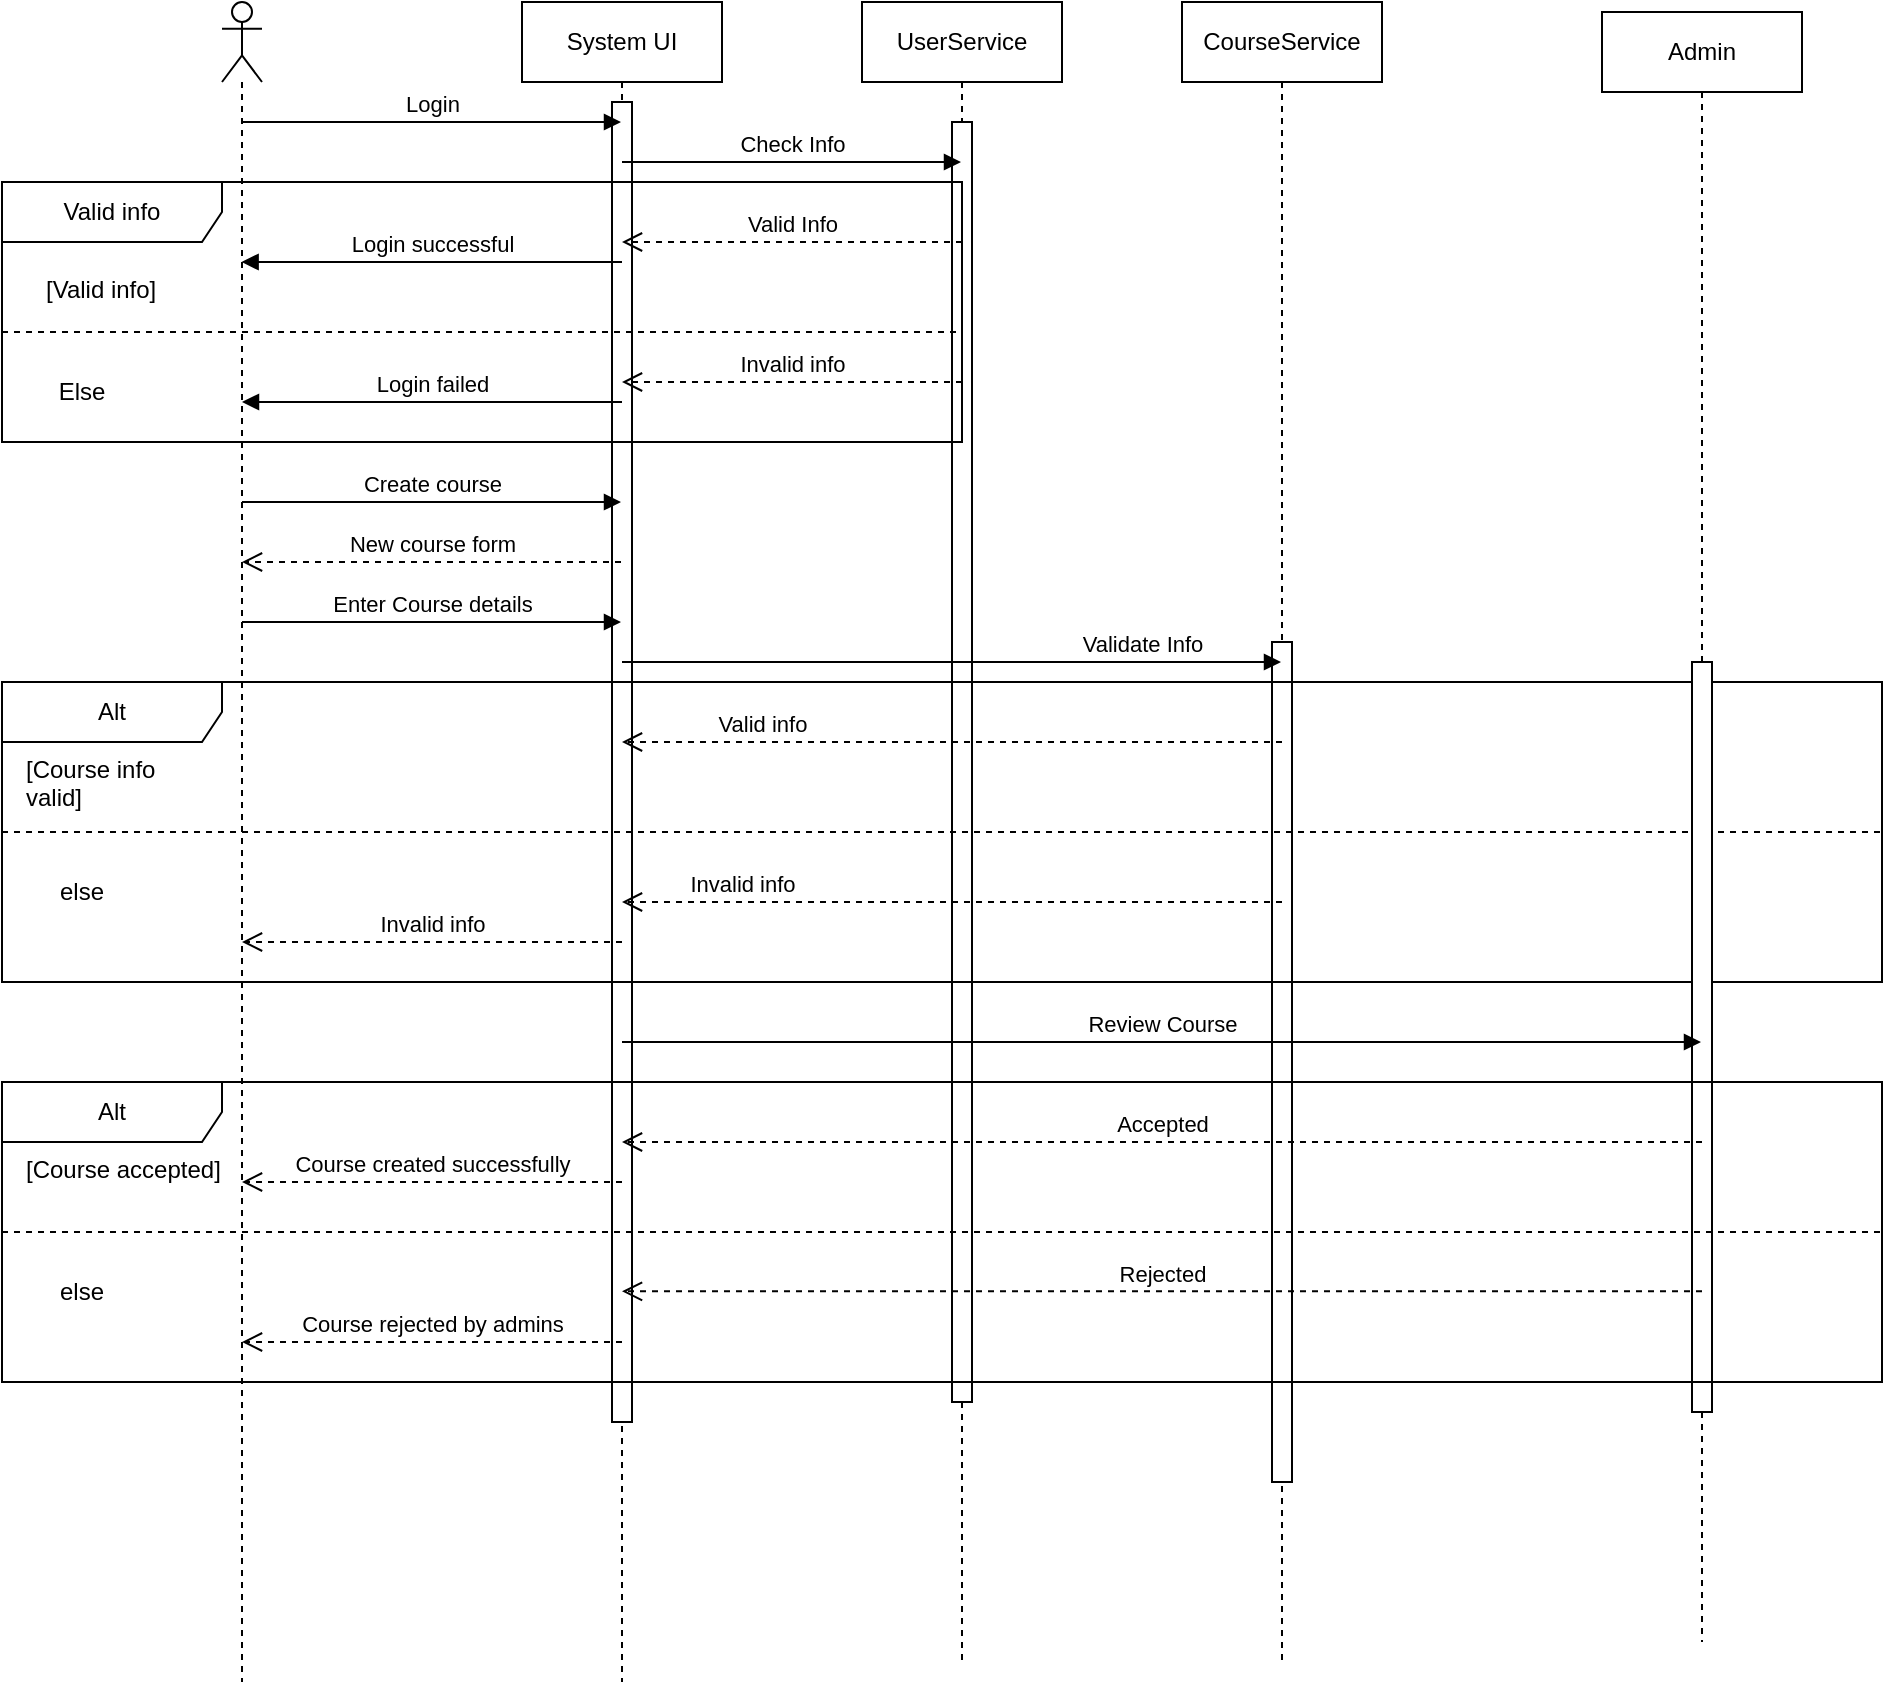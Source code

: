 <mxfile version="28.2.8">
  <diagram name="Page-1" id="6KJ66UY3NA9OmT6Xt2s8">
    <mxGraphModel dx="2275" dy="770" grid="1" gridSize="10" guides="1" tooltips="1" connect="1" arrows="1" fold="1" page="1" pageScale="1" pageWidth="850" pageHeight="1100" math="0" shadow="0">
      <root>
        <mxCell id="0" />
        <mxCell id="1" parent="0" />
        <mxCell id="8Ei6mOYsOuD4LemFwgRg-12" value="UserService" style="shape=umlLifeline;perimeter=lifelinePerimeter;whiteSpace=wrap;html=1;container=1;dropTarget=0;collapsible=0;recursiveResize=0;outlineConnect=0;portConstraint=eastwest;newEdgeStyle={&quot;curved&quot;:0,&quot;rounded&quot;:0};" vertex="1" parent="1">
          <mxGeometry x="390" y="280" width="100" height="830" as="geometry" />
        </mxCell>
        <mxCell id="8Ei6mOYsOuD4LemFwgRg-73" value="" style="html=1;points=[[0,0,0,0,5],[0,1,0,0,-5],[1,0,0,0,5],[1,1,0,0,-5]];perimeter=orthogonalPerimeter;outlineConnect=0;targetShapes=umlLifeline;portConstraint=eastwest;newEdgeStyle={&quot;curved&quot;:0,&quot;rounded&quot;:0};" vertex="1" parent="8Ei6mOYsOuD4LemFwgRg-12">
          <mxGeometry x="45" y="60" width="10" height="640" as="geometry" />
        </mxCell>
        <mxCell id="8Ei6mOYsOuD4LemFwgRg-13" value="System UI" style="shape=umlLifeline;perimeter=lifelinePerimeter;whiteSpace=wrap;html=1;container=1;dropTarget=0;collapsible=0;recursiveResize=0;outlineConnect=0;portConstraint=eastwest;newEdgeStyle={&quot;curved&quot;:0,&quot;rounded&quot;:0};" vertex="1" parent="1">
          <mxGeometry x="220" y="280" width="100" height="840" as="geometry" />
        </mxCell>
        <mxCell id="8Ei6mOYsOuD4LemFwgRg-75" value="" style="html=1;points=[[0,0,0,0,5],[0,1,0,0,-5],[1,0,0,0,5],[1,1,0,0,-5]];perimeter=orthogonalPerimeter;outlineConnect=0;targetShapes=umlLifeline;portConstraint=eastwest;newEdgeStyle={&quot;curved&quot;:0,&quot;rounded&quot;:0};" vertex="1" parent="8Ei6mOYsOuD4LemFwgRg-13">
          <mxGeometry x="45" y="50" width="10" height="660" as="geometry" />
        </mxCell>
        <mxCell id="8Ei6mOYsOuD4LemFwgRg-14" value="CourseService" style="shape=umlLifeline;perimeter=lifelinePerimeter;whiteSpace=wrap;html=1;container=1;dropTarget=0;collapsible=0;recursiveResize=0;outlineConnect=0;portConstraint=eastwest;newEdgeStyle={&quot;curved&quot;:0,&quot;rounded&quot;:0};" vertex="1" parent="1">
          <mxGeometry x="550" y="280" width="100" height="830" as="geometry" />
        </mxCell>
        <mxCell id="8Ei6mOYsOuD4LemFwgRg-77" value="" style="html=1;points=[[0,0,0,0,5],[0,1,0,0,-5],[1,0,0,0,5],[1,1,0,0,-5]];perimeter=orthogonalPerimeter;outlineConnect=0;targetShapes=umlLifeline;portConstraint=eastwest;newEdgeStyle={&quot;curved&quot;:0,&quot;rounded&quot;:0};" vertex="1" parent="8Ei6mOYsOuD4LemFwgRg-14">
          <mxGeometry x="45" y="320" width="10" height="420" as="geometry" />
        </mxCell>
        <mxCell id="8Ei6mOYsOuD4LemFwgRg-21" value="" style="shape=umlLifeline;perimeter=lifelinePerimeter;whiteSpace=wrap;html=1;container=1;dropTarget=0;collapsible=0;recursiveResize=0;outlineConnect=0;portConstraint=eastwest;newEdgeStyle={&quot;curved&quot;:0,&quot;rounded&quot;:0};participant=umlActor;" vertex="1" parent="1">
          <mxGeometry x="70" y="280" width="20" height="840" as="geometry" />
        </mxCell>
        <mxCell id="8Ei6mOYsOuD4LemFwgRg-31" value="Login" style="html=1;verticalAlign=bottom;endArrow=block;curved=0;rounded=0;" edge="1" parent="1">
          <mxGeometry width="80" relative="1" as="geometry">
            <mxPoint x="80" y="340" as="sourcePoint" />
            <mxPoint x="269.5" y="340" as="targetPoint" />
          </mxGeometry>
        </mxCell>
        <mxCell id="8Ei6mOYsOuD4LemFwgRg-32" value="Check Info" style="html=1;verticalAlign=bottom;endArrow=block;curved=0;rounded=0;" edge="1" parent="1" target="8Ei6mOYsOuD4LemFwgRg-12">
          <mxGeometry width="80" relative="1" as="geometry">
            <mxPoint x="270" y="360" as="sourcePoint" />
            <mxPoint x="350" y="360" as="targetPoint" />
          </mxGeometry>
        </mxCell>
        <mxCell id="8Ei6mOYsOuD4LemFwgRg-33" value="Valid Info" style="html=1;verticalAlign=bottom;endArrow=open;dashed=1;endSize=8;curved=0;rounded=0;" edge="1" parent="1" target="8Ei6mOYsOuD4LemFwgRg-13">
          <mxGeometry relative="1" as="geometry">
            <mxPoint x="440" y="400" as="sourcePoint" />
            <mxPoint x="360" y="400" as="targetPoint" />
          </mxGeometry>
        </mxCell>
        <mxCell id="8Ei6mOYsOuD4LemFwgRg-34" value="Login successful" style="html=1;verticalAlign=bottom;endArrow=block;curved=0;rounded=0;" edge="1" parent="1">
          <mxGeometry width="80" relative="1" as="geometry">
            <mxPoint x="270" y="410" as="sourcePoint" />
            <mxPoint x="79.81" y="410" as="targetPoint" />
          </mxGeometry>
        </mxCell>
        <mxCell id="8Ei6mOYsOuD4LemFwgRg-35" value="Valid info" style="shape=umlFrame;whiteSpace=wrap;html=1;pointerEvents=0;recursiveResize=0;container=1;collapsible=0;width=110;height=30;" vertex="1" parent="1">
          <mxGeometry x="-40" y="370" width="480" height="130" as="geometry" />
        </mxCell>
        <mxCell id="8Ei6mOYsOuD4LemFwgRg-36" value="[Valid info]" style="text;html=1;" vertex="1" parent="8Ei6mOYsOuD4LemFwgRg-35">
          <mxGeometry width="100" height="20" relative="1" as="geometry">
            <mxPoint x="20" y="40" as="offset" />
          </mxGeometry>
        </mxCell>
        <mxCell id="8Ei6mOYsOuD4LemFwgRg-37" value="" style="line;strokeWidth=1;dashed=1;labelPosition=center;verticalLabelPosition=bottom;align=left;verticalAlign=top;spacingLeft=20;spacingTop=15;html=1;whiteSpace=wrap;" vertex="1" parent="8Ei6mOYsOuD4LemFwgRg-35">
          <mxGeometry y="70" width="480" height="10" as="geometry" />
        </mxCell>
        <mxCell id="8Ei6mOYsOuD4LemFwgRg-39" value="Else" style="text;html=1;whiteSpace=wrap;strokeColor=none;fillColor=none;align=center;verticalAlign=middle;rounded=0;" vertex="1" parent="8Ei6mOYsOuD4LemFwgRg-35">
          <mxGeometry x="10" y="90" width="60" height="30" as="geometry" />
        </mxCell>
        <mxCell id="8Ei6mOYsOuD4LemFwgRg-40" value="Invalid info" style="html=1;verticalAlign=bottom;endArrow=open;dashed=1;endSize=8;curved=0;rounded=0;" edge="1" parent="8Ei6mOYsOuD4LemFwgRg-35" target="8Ei6mOYsOuD4LemFwgRg-13">
          <mxGeometry relative="1" as="geometry">
            <mxPoint x="480" y="100" as="sourcePoint" />
            <mxPoint x="400" y="100" as="targetPoint" />
          </mxGeometry>
        </mxCell>
        <mxCell id="8Ei6mOYsOuD4LemFwgRg-41" value="Login failed" style="html=1;verticalAlign=bottom;endArrow=block;curved=0;rounded=0;" edge="1" parent="8Ei6mOYsOuD4LemFwgRg-35" target="8Ei6mOYsOuD4LemFwgRg-21">
          <mxGeometry width="80" relative="1" as="geometry">
            <mxPoint x="310" y="110" as="sourcePoint" />
            <mxPoint x="390" y="110" as="targetPoint" />
          </mxGeometry>
        </mxCell>
        <mxCell id="8Ei6mOYsOuD4LemFwgRg-42" value="Create course" style="html=1;verticalAlign=bottom;endArrow=block;curved=0;rounded=0;" edge="1" parent="1" target="8Ei6mOYsOuD4LemFwgRg-13">
          <mxGeometry width="80" relative="1" as="geometry">
            <mxPoint x="80" y="530" as="sourcePoint" />
            <mxPoint x="160" y="530" as="targetPoint" />
          </mxGeometry>
        </mxCell>
        <mxCell id="8Ei6mOYsOuD4LemFwgRg-43" value="New course form" style="html=1;verticalAlign=bottom;endArrow=open;dashed=1;endSize=8;curved=0;rounded=0;" edge="1" parent="1">
          <mxGeometry relative="1" as="geometry">
            <mxPoint x="269.5" y="560" as="sourcePoint" />
            <mxPoint x="80.0" y="560" as="targetPoint" />
          </mxGeometry>
        </mxCell>
        <mxCell id="8Ei6mOYsOuD4LemFwgRg-44" value="Enter Course details" style="html=1;verticalAlign=bottom;endArrow=block;curved=0;rounded=0;" edge="1" parent="1" target="8Ei6mOYsOuD4LemFwgRg-13">
          <mxGeometry width="80" relative="1" as="geometry">
            <mxPoint x="80" y="590" as="sourcePoint" />
            <mxPoint x="160" y="590" as="targetPoint" />
          </mxGeometry>
        </mxCell>
        <mxCell id="8Ei6mOYsOuD4LemFwgRg-45" value="Validate Info" style="html=1;verticalAlign=bottom;endArrow=block;curved=0;rounded=0;" edge="1" parent="1" target="8Ei6mOYsOuD4LemFwgRg-14">
          <mxGeometry x="0.578" width="80" relative="1" as="geometry">
            <mxPoint x="270" y="610" as="sourcePoint" />
            <mxPoint x="350" y="610" as="targetPoint" />
            <mxPoint as="offset" />
          </mxGeometry>
        </mxCell>
        <mxCell id="8Ei6mOYsOuD4LemFwgRg-50" value="Alt" style="shape=umlFrame;whiteSpace=wrap;html=1;pointerEvents=0;recursiveResize=0;container=1;collapsible=0;width=110;height=30;" vertex="1" parent="1">
          <mxGeometry x="-40" y="620" width="940" height="150" as="geometry" />
        </mxCell>
        <mxCell id="8Ei6mOYsOuD4LemFwgRg-51" value="[Course info&amp;nbsp;&lt;div&gt;valid]&lt;/div&gt;" style="text;html=1;" vertex="1" parent="8Ei6mOYsOuD4LemFwgRg-50">
          <mxGeometry width="100" height="20" relative="1" as="geometry">
            <mxPoint x="10" y="30" as="offset" />
          </mxGeometry>
        </mxCell>
        <mxCell id="8Ei6mOYsOuD4LemFwgRg-52" value="" style="line;strokeWidth=1;dashed=1;labelPosition=center;verticalLabelPosition=bottom;align=left;verticalAlign=top;spacingLeft=20;spacingTop=15;html=1;whiteSpace=wrap;" vertex="1" parent="8Ei6mOYsOuD4LemFwgRg-50">
          <mxGeometry y="70" width="940" height="10" as="geometry" />
        </mxCell>
        <mxCell id="8Ei6mOYsOuD4LemFwgRg-53" value="else" style="text;html=1;whiteSpace=wrap;strokeColor=none;fillColor=none;align=center;verticalAlign=middle;rounded=0;" vertex="1" parent="8Ei6mOYsOuD4LemFwgRg-50">
          <mxGeometry x="10" y="90" width="60" height="30" as="geometry" />
        </mxCell>
        <mxCell id="8Ei6mOYsOuD4LemFwgRg-56" value="Invalid info" style="html=1;verticalAlign=bottom;endArrow=open;dashed=1;endSize=8;curved=0;rounded=0;" edge="1" parent="8Ei6mOYsOuD4LemFwgRg-50" target="8Ei6mOYsOuD4LemFwgRg-13">
          <mxGeometry x="0.635" relative="1" as="geometry">
            <mxPoint x="640" y="110" as="sourcePoint" />
            <mxPoint x="560" y="110" as="targetPoint" />
            <mxPoint as="offset" />
          </mxGeometry>
        </mxCell>
        <mxCell id="8Ei6mOYsOuD4LemFwgRg-57" value="Invalid info" style="html=1;verticalAlign=bottom;endArrow=open;dashed=1;endSize=8;curved=0;rounded=0;" edge="1" parent="8Ei6mOYsOuD4LemFwgRg-50" target="8Ei6mOYsOuD4LemFwgRg-21">
          <mxGeometry relative="1" as="geometry">
            <mxPoint x="310" y="130" as="sourcePoint" />
            <mxPoint x="230" y="130" as="targetPoint" />
          </mxGeometry>
        </mxCell>
        <mxCell id="8Ei6mOYsOuD4LemFwgRg-59" value="Valid info" style="html=1;verticalAlign=bottom;endArrow=open;dashed=1;endSize=8;curved=0;rounded=0;" edge="1" parent="8Ei6mOYsOuD4LemFwgRg-50" target="8Ei6mOYsOuD4LemFwgRg-13">
          <mxGeometry x="0.575" relative="1" as="geometry">
            <mxPoint x="640" y="30" as="sourcePoint" />
            <mxPoint x="560" y="30" as="targetPoint" />
            <mxPoint as="offset" />
          </mxGeometry>
        </mxCell>
        <mxCell id="8Ei6mOYsOuD4LemFwgRg-54" value="Admin" style="shape=umlLifeline;perimeter=lifelinePerimeter;whiteSpace=wrap;html=1;container=1;dropTarget=0;collapsible=0;recursiveResize=0;outlineConnect=0;portConstraint=eastwest;newEdgeStyle={&quot;curved&quot;:0,&quot;rounded&quot;:0};" vertex="1" parent="1">
          <mxGeometry x="760" y="285" width="100" height="815" as="geometry" />
        </mxCell>
        <mxCell id="8Ei6mOYsOuD4LemFwgRg-70" value="" style="html=1;points=[[0,0,0,0,5],[0,1,0,0,-5],[1,0,0,0,5],[1,1,0,0,-5]];perimeter=orthogonalPerimeter;outlineConnect=0;targetShapes=umlLifeline;portConstraint=eastwest;newEdgeStyle={&quot;curved&quot;:0,&quot;rounded&quot;:0};" vertex="1" parent="8Ei6mOYsOuD4LemFwgRg-54">
          <mxGeometry x="45" y="325" width="10" height="375" as="geometry" />
        </mxCell>
        <mxCell id="8Ei6mOYsOuD4LemFwgRg-58" value="Accepted" style="html=1;verticalAlign=bottom;endArrow=open;dashed=1;endSize=8;curved=0;rounded=0;" edge="1" parent="1" target="8Ei6mOYsOuD4LemFwgRg-13">
          <mxGeometry relative="1" as="geometry">
            <mxPoint x="810" y="850" as="sourcePoint" />
            <mxPoint x="599.81" y="850" as="targetPoint" />
          </mxGeometry>
        </mxCell>
        <mxCell id="8Ei6mOYsOuD4LemFwgRg-55" value="Review Course" style="html=1;verticalAlign=bottom;endArrow=block;curved=0;rounded=0;" edge="1" parent="1" source="8Ei6mOYsOuD4LemFwgRg-13">
          <mxGeometry width="80" relative="1" as="geometry">
            <mxPoint x="600" y="800" as="sourcePoint" />
            <mxPoint x="809.5" y="800" as="targetPoint" />
            <Array as="points">
              <mxPoint x="710" y="800" />
            </Array>
          </mxGeometry>
        </mxCell>
        <mxCell id="8Ei6mOYsOuD4LemFwgRg-60" value="Alt" style="shape=umlFrame;whiteSpace=wrap;html=1;pointerEvents=0;recursiveResize=0;container=1;collapsible=0;width=110;height=30;" vertex="1" parent="1">
          <mxGeometry x="-40" y="820" width="940" height="150" as="geometry" />
        </mxCell>
        <mxCell id="8Ei6mOYsOuD4LemFwgRg-61" value="[Course accepted&lt;span style=&quot;background-color: transparent; color: light-dark(rgb(0, 0, 0), rgb(255, 255, 255));&quot;&gt;]&lt;/span&gt;" style="text;html=1;" vertex="1" parent="8Ei6mOYsOuD4LemFwgRg-60">
          <mxGeometry width="100" height="20" relative="1" as="geometry">
            <mxPoint x="10" y="30" as="offset" />
          </mxGeometry>
        </mxCell>
        <mxCell id="8Ei6mOYsOuD4LemFwgRg-62" value="" style="line;strokeWidth=1;dashed=1;labelPosition=center;verticalLabelPosition=bottom;align=left;verticalAlign=top;spacingLeft=20;spacingTop=15;html=1;whiteSpace=wrap;" vertex="1" parent="8Ei6mOYsOuD4LemFwgRg-60">
          <mxGeometry y="70" width="940" height="10" as="geometry" />
        </mxCell>
        <mxCell id="8Ei6mOYsOuD4LemFwgRg-63" value="else" style="text;html=1;whiteSpace=wrap;strokeColor=none;fillColor=none;align=center;verticalAlign=middle;rounded=0;" vertex="1" parent="8Ei6mOYsOuD4LemFwgRg-60">
          <mxGeometry x="10" y="90" width="60" height="30" as="geometry" />
        </mxCell>
        <mxCell id="8Ei6mOYsOuD4LemFwgRg-67" value="Rejected" style="html=1;verticalAlign=bottom;endArrow=open;dashed=1;endSize=8;curved=0;rounded=0;" edge="1" parent="8Ei6mOYsOuD4LemFwgRg-60">
          <mxGeometry relative="1" as="geometry">
            <mxPoint x="850" y="104.66" as="sourcePoint" />
            <mxPoint x="310" y="104.66" as="targetPoint" />
          </mxGeometry>
        </mxCell>
        <mxCell id="8Ei6mOYsOuD4LemFwgRg-68" value="Course rejected by admins" style="html=1;verticalAlign=bottom;endArrow=open;dashed=1;endSize=8;curved=0;rounded=0;" edge="1" parent="8Ei6mOYsOuD4LemFwgRg-60" target="8Ei6mOYsOuD4LemFwgRg-21">
          <mxGeometry relative="1" as="geometry">
            <mxPoint x="310" y="130" as="sourcePoint" />
            <mxPoint x="230" y="130" as="targetPoint" />
          </mxGeometry>
        </mxCell>
        <mxCell id="8Ei6mOYsOuD4LemFwgRg-69" value="Course created successfully" style="html=1;verticalAlign=bottom;endArrow=open;dashed=1;endSize=8;curved=0;rounded=0;" edge="1" parent="8Ei6mOYsOuD4LemFwgRg-60" target="8Ei6mOYsOuD4LemFwgRg-21">
          <mxGeometry relative="1" as="geometry">
            <mxPoint x="310" y="50" as="sourcePoint" />
            <mxPoint x="230" y="50" as="targetPoint" />
          </mxGeometry>
        </mxCell>
      </root>
    </mxGraphModel>
  </diagram>
</mxfile>
